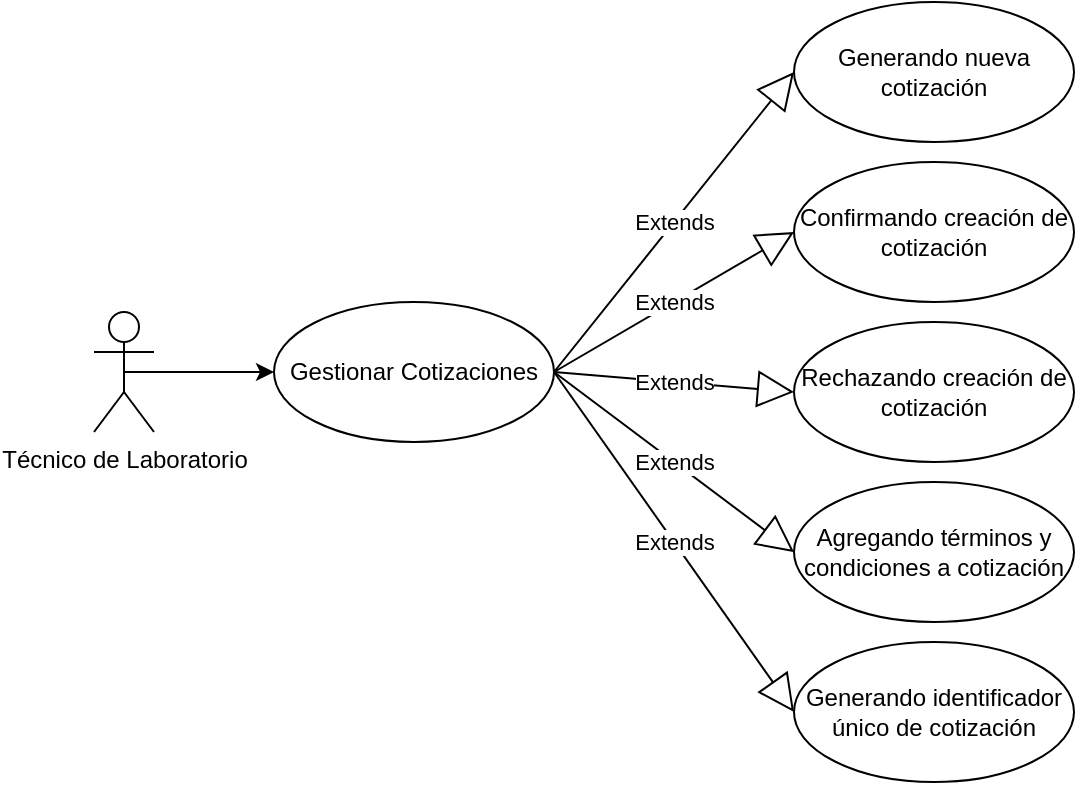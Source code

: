 <mxfile version="27.1.1">
  <diagram name="Página-1" id="ZfuYBb1uDBB9Q9XqHdRm">
    <mxGraphModel grid="1" page="1" gridSize="10" guides="1" tooltips="1" connect="1" arrows="1" fold="1" pageScale="1" pageWidth="827" pageHeight="1169" math="0" shadow="0">
      <root>
        <mxCell id="0" />
        <mxCell id="1" parent="0" />
        <mxCell id="LG_2lzpglsvv-itPAN7H-1" style="edgeStyle=orthogonalEdgeStyle;rounded=0;orthogonalLoop=1;jettySize=auto;html=1;exitX=0.5;exitY=0.5;exitDx=0;exitDy=0;exitPerimeter=0;entryX=0;entryY=0.5;entryDx=0;entryDy=0;" edge="1" parent="1" source="LG_2lzpglsvv-itPAN7H-2" target="LG_2lzpglsvv-itPAN7H-3">
          <mxGeometry relative="1" as="geometry" />
        </mxCell>
        <mxCell id="LG_2lzpglsvv-itPAN7H-2" value="Técnico de Laboratorio" style="shape=umlActor;verticalLabelPosition=bottom;verticalAlign=top;html=1;" vertex="1" parent="1">
          <mxGeometry x="70" y="445" width="30" height="60" as="geometry" />
        </mxCell>
        <mxCell id="LG_2lzpglsvv-itPAN7H-3" value="Gestionar Cotizaciones" style="ellipse;whiteSpace=wrap;html=1;" vertex="1" parent="1">
          <mxGeometry x="160" y="440" width="140" height="70" as="geometry" />
        </mxCell>
        <mxCell id="LG_2lzpglsvv-itPAN7H-4" value="Generando nueva cotización" style="ellipse;whiteSpace=wrap;html=1;" vertex="1" parent="1">
          <mxGeometry x="420" y="290" width="140" height="70" as="geometry" />
        </mxCell>
        <mxCell id="LG_2lzpglsvv-itPAN7H-6" value="Confirmando creación de cotización" style="ellipse;whiteSpace=wrap;html=1;" vertex="1" parent="1">
          <mxGeometry x="420" y="370" width="140" height="70" as="geometry" />
        </mxCell>
        <mxCell id="LG_2lzpglsvv-itPAN7H-7" value="Rechazando creación de cotización" style="ellipse;whiteSpace=wrap;html=1;" vertex="1" parent="1">
          <mxGeometry x="420" y="450" width="140" height="70" as="geometry" />
        </mxCell>
        <mxCell id="LG_2lzpglsvv-itPAN7H-8" value="Agregando términos y condiciones a cotización" style="ellipse;whiteSpace=wrap;html=1;" vertex="1" parent="1">
          <mxGeometry x="420" y="530" width="140" height="70" as="geometry" />
        </mxCell>
        <mxCell id="LG_2lzpglsvv-itPAN7H-10" value="Generando identificador único de cotización" style="ellipse;whiteSpace=wrap;html=1;" vertex="1" parent="1">
          <mxGeometry x="420" y="610" width="140" height="70" as="geometry" />
        </mxCell>
        <mxCell id="LG_2lzpglsvv-itPAN7H-11" value="Extends" style="endArrow=block;endSize=16;endFill=0;html=1;rounded=0;exitX=1;exitY=0.5;exitDx=0;exitDy=0;entryX=0;entryY=0.5;entryDx=0;entryDy=0;" edge="1" parent="1" source="LG_2lzpglsvv-itPAN7H-3" target="LG_2lzpglsvv-itPAN7H-4">
          <mxGeometry width="160" relative="1" as="geometry">
            <mxPoint x="330" y="590" as="sourcePoint" />
            <mxPoint x="490" y="590" as="targetPoint" />
          </mxGeometry>
        </mxCell>
        <mxCell id="LG_2lzpglsvv-itPAN7H-12" value="Extends" style="endArrow=block;endSize=16;endFill=0;html=1;rounded=0;exitX=1;exitY=0.5;exitDx=0;exitDy=0;entryX=0;entryY=0.5;entryDx=0;entryDy=0;" edge="1" parent="1" source="LG_2lzpglsvv-itPAN7H-3" target="LG_2lzpglsvv-itPAN7H-10">
          <mxGeometry width="160" relative="1" as="geometry">
            <mxPoint x="120" y="130" as="sourcePoint" />
            <mxPoint x="280" y="130" as="targetPoint" />
          </mxGeometry>
        </mxCell>
        <mxCell id="LG_2lzpglsvv-itPAN7H-14" value="Extends" style="endArrow=block;endSize=16;endFill=0;html=1;rounded=0;exitX=1;exitY=0.5;exitDx=0;exitDy=0;entryX=0;entryY=0.5;entryDx=0;entryDy=0;" edge="1" parent="1" source="LG_2lzpglsvv-itPAN7H-3" target="LG_2lzpglsvv-itPAN7H-8">
          <mxGeometry width="160" relative="1" as="geometry">
            <mxPoint x="140" y="150" as="sourcePoint" />
            <mxPoint x="300" y="150" as="targetPoint" />
          </mxGeometry>
        </mxCell>
        <mxCell id="LG_2lzpglsvv-itPAN7H-15" value="Extends" style="endArrow=block;endSize=16;endFill=0;html=1;rounded=0;exitX=1;exitY=0.5;exitDx=0;exitDy=0;entryX=0;entryY=0.5;entryDx=0;entryDy=0;" edge="1" parent="1" source="LG_2lzpglsvv-itPAN7H-3" target="LG_2lzpglsvv-itPAN7H-7">
          <mxGeometry width="160" relative="1" as="geometry">
            <mxPoint x="150" y="160" as="sourcePoint" />
            <mxPoint x="310" y="160" as="targetPoint" />
          </mxGeometry>
        </mxCell>
        <mxCell id="LG_2lzpglsvv-itPAN7H-16" value="Extends" style="endArrow=block;endSize=16;endFill=0;html=1;rounded=0;exitX=1;exitY=0.5;exitDx=0;exitDy=0;entryX=0;entryY=0.5;entryDx=0;entryDy=0;" edge="1" parent="1" source="LG_2lzpglsvv-itPAN7H-3" target="LG_2lzpglsvv-itPAN7H-6">
          <mxGeometry width="160" relative="1" as="geometry">
            <mxPoint x="160" y="170" as="sourcePoint" />
            <mxPoint x="320" y="170" as="targetPoint" />
          </mxGeometry>
        </mxCell>
      </root>
    </mxGraphModel>
  </diagram>
</mxfile>
